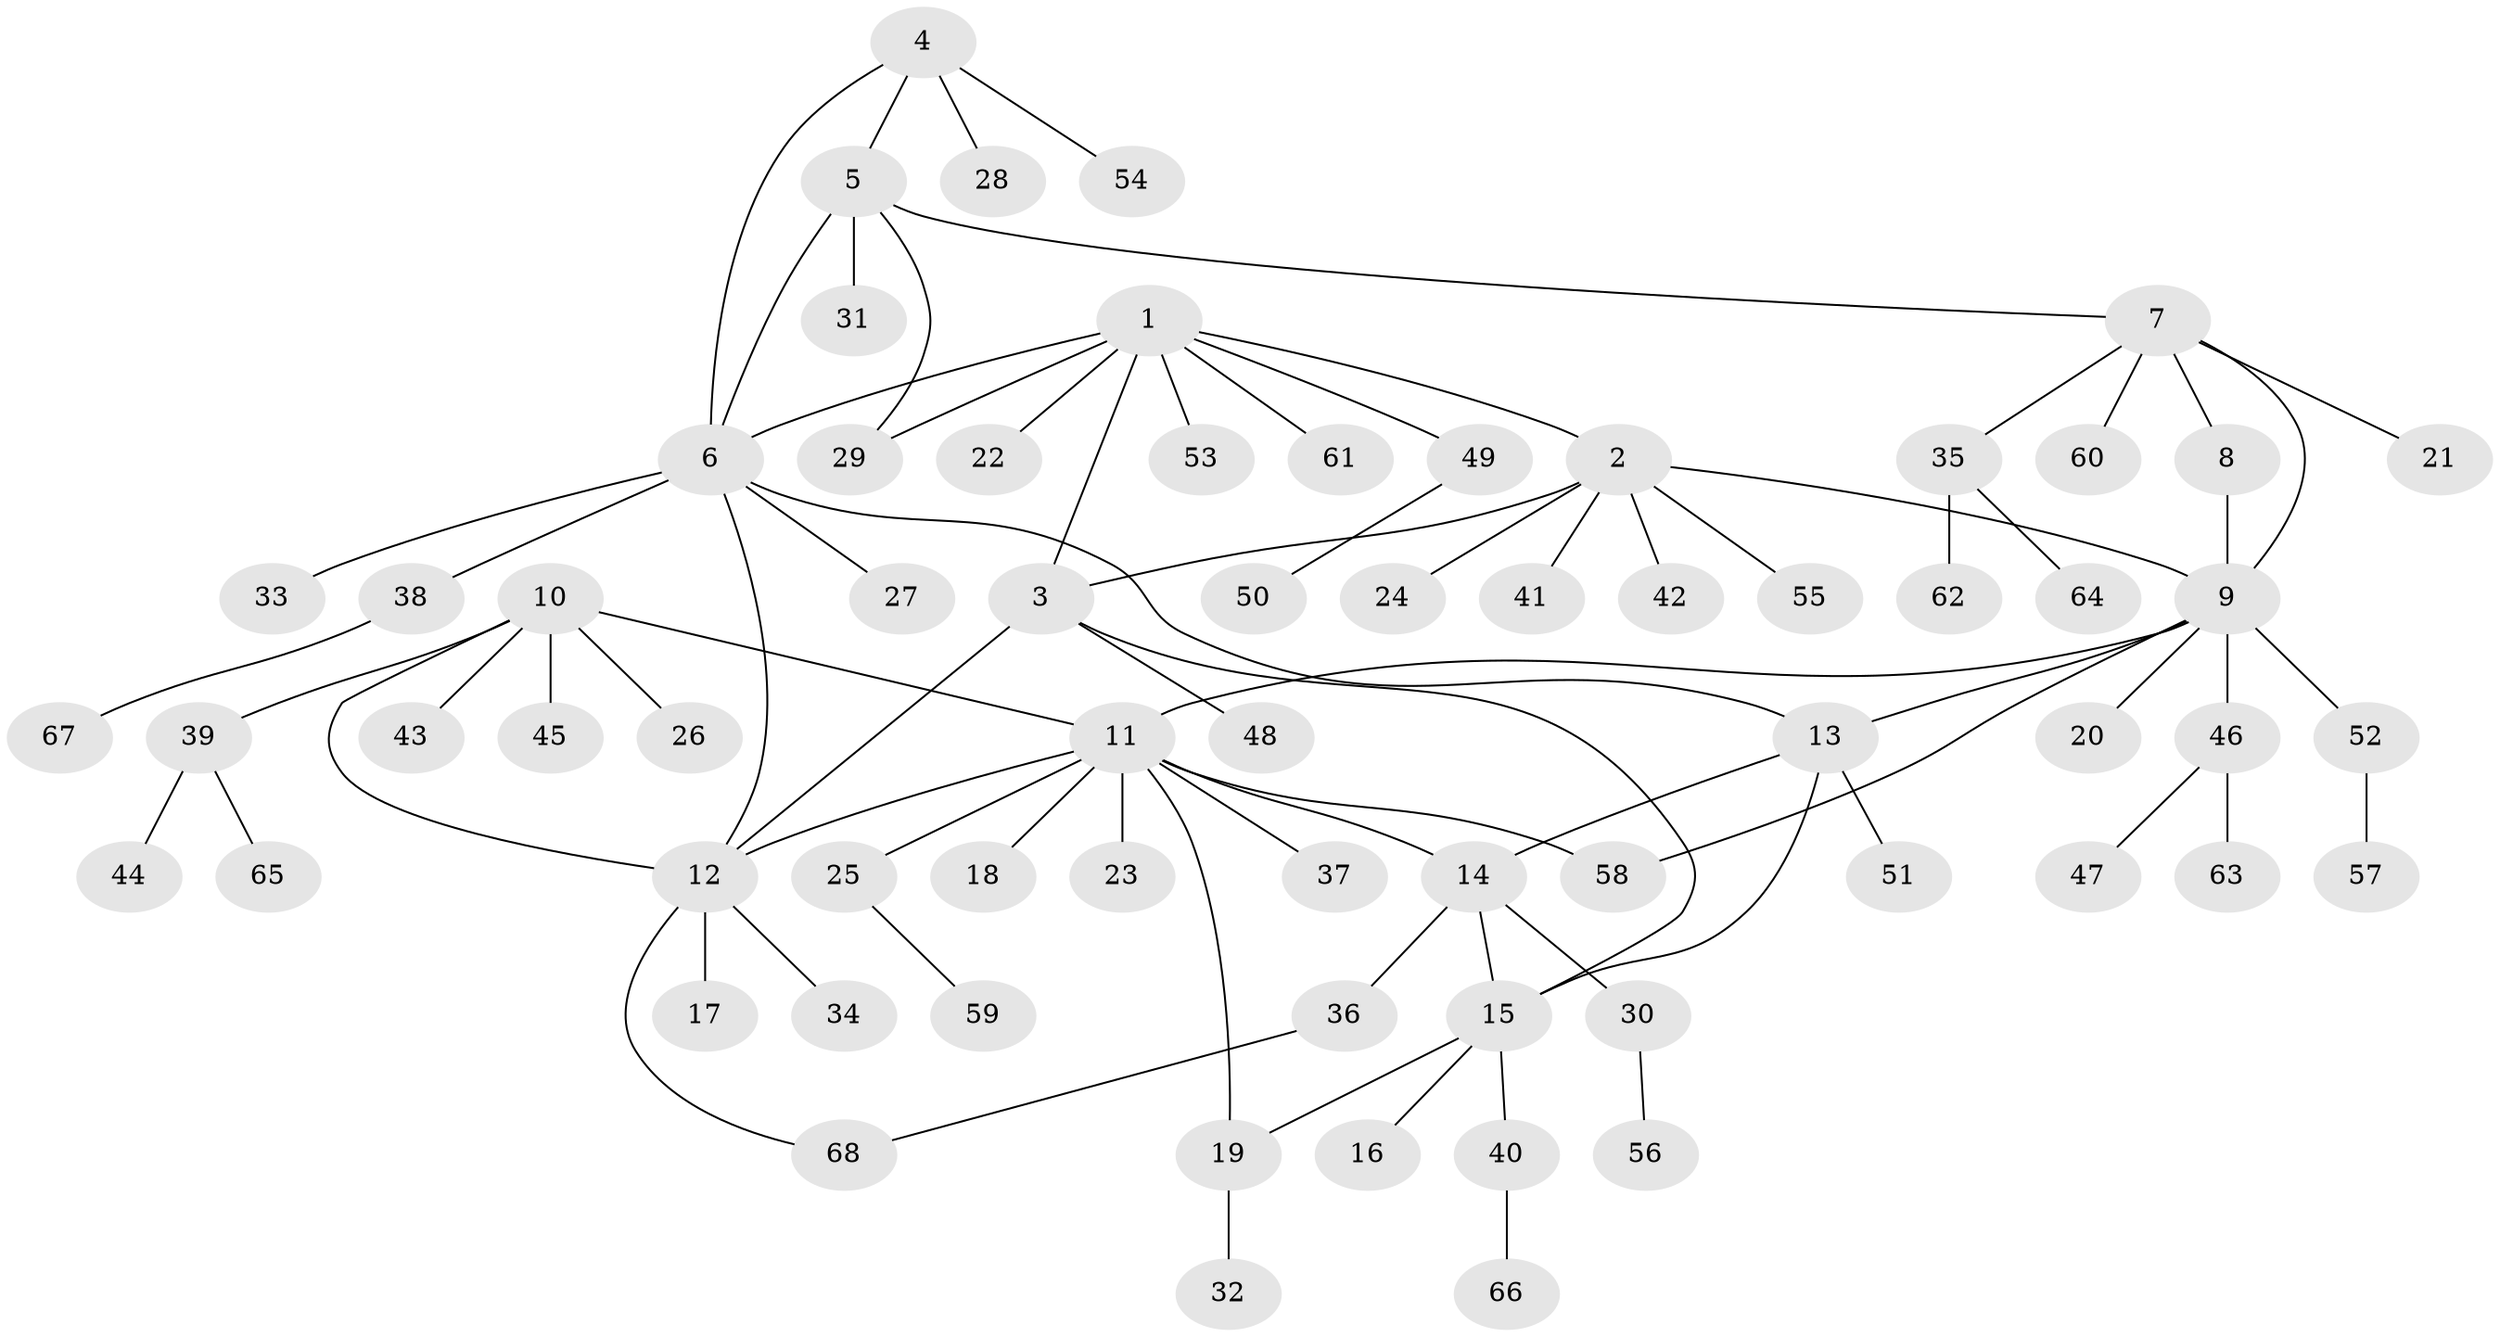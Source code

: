 // Generated by graph-tools (version 1.1) at 2025/11/02/27/25 16:11:37]
// undirected, 68 vertices, 82 edges
graph export_dot {
graph [start="1"]
  node [color=gray90,style=filled];
  1;
  2;
  3;
  4;
  5;
  6;
  7;
  8;
  9;
  10;
  11;
  12;
  13;
  14;
  15;
  16;
  17;
  18;
  19;
  20;
  21;
  22;
  23;
  24;
  25;
  26;
  27;
  28;
  29;
  30;
  31;
  32;
  33;
  34;
  35;
  36;
  37;
  38;
  39;
  40;
  41;
  42;
  43;
  44;
  45;
  46;
  47;
  48;
  49;
  50;
  51;
  52;
  53;
  54;
  55;
  56;
  57;
  58;
  59;
  60;
  61;
  62;
  63;
  64;
  65;
  66;
  67;
  68;
  1 -- 2;
  1 -- 3;
  1 -- 6;
  1 -- 22;
  1 -- 29;
  1 -- 49;
  1 -- 53;
  1 -- 61;
  2 -- 3;
  2 -- 9;
  2 -- 24;
  2 -- 41;
  2 -- 42;
  2 -- 55;
  3 -- 12;
  3 -- 15;
  3 -- 48;
  4 -- 5;
  4 -- 6;
  4 -- 28;
  4 -- 54;
  5 -- 6;
  5 -- 7;
  5 -- 29;
  5 -- 31;
  6 -- 12;
  6 -- 13;
  6 -- 27;
  6 -- 33;
  6 -- 38;
  7 -- 8;
  7 -- 9;
  7 -- 21;
  7 -- 35;
  7 -- 60;
  8 -- 9;
  9 -- 11;
  9 -- 13;
  9 -- 20;
  9 -- 46;
  9 -- 52;
  9 -- 58;
  10 -- 11;
  10 -- 12;
  10 -- 26;
  10 -- 39;
  10 -- 43;
  10 -- 45;
  11 -- 12;
  11 -- 14;
  11 -- 18;
  11 -- 19;
  11 -- 23;
  11 -- 25;
  11 -- 37;
  11 -- 58;
  12 -- 17;
  12 -- 34;
  12 -- 68;
  13 -- 14;
  13 -- 15;
  13 -- 51;
  14 -- 15;
  14 -- 30;
  14 -- 36;
  15 -- 16;
  15 -- 19;
  15 -- 40;
  19 -- 32;
  25 -- 59;
  30 -- 56;
  35 -- 62;
  35 -- 64;
  36 -- 68;
  38 -- 67;
  39 -- 44;
  39 -- 65;
  40 -- 66;
  46 -- 47;
  46 -- 63;
  49 -- 50;
  52 -- 57;
}
